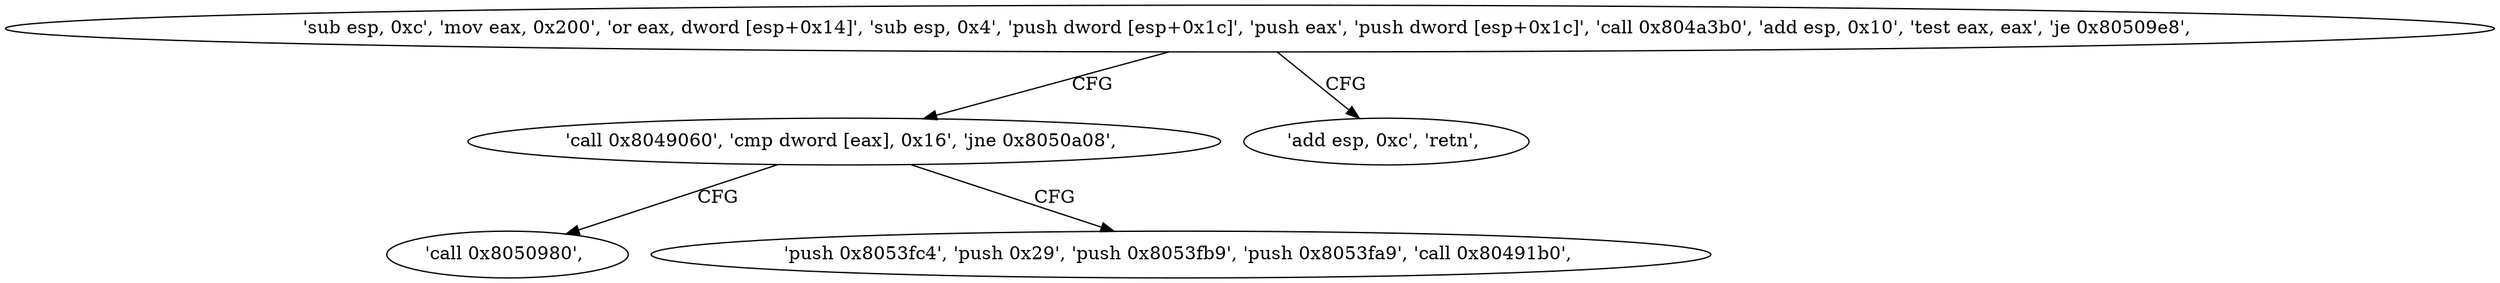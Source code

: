 digraph "func" {
"134547904" [label = "'sub esp, 0xc', 'mov eax, 0x200', 'or eax, dword [esp+0x14]', 'sub esp, 0x4', 'push dword [esp+0x1c]', 'push eax', 'push dword [esp+0x1c]', 'call 0x804a3b0', 'add esp, 0x10', 'test eax, eax', 'je 0x80509e8', " ]
"134547944" [label = "'call 0x8049060', 'cmp dword [eax], 0x16', 'jne 0x8050a08', " ]
"134547940" [label = "'add esp, 0xc', 'retn', " ]
"134547976" [label = "'call 0x8050980', " ]
"134547954" [label = "'push 0x8053fc4', 'push 0x29', 'push 0x8053fb9', 'push 0x8053fa9', 'call 0x80491b0', " ]
"134547904" -> "134547944" [ label = "CFG" ]
"134547904" -> "134547940" [ label = "CFG" ]
"134547944" -> "134547976" [ label = "CFG" ]
"134547944" -> "134547954" [ label = "CFG" ]
}
